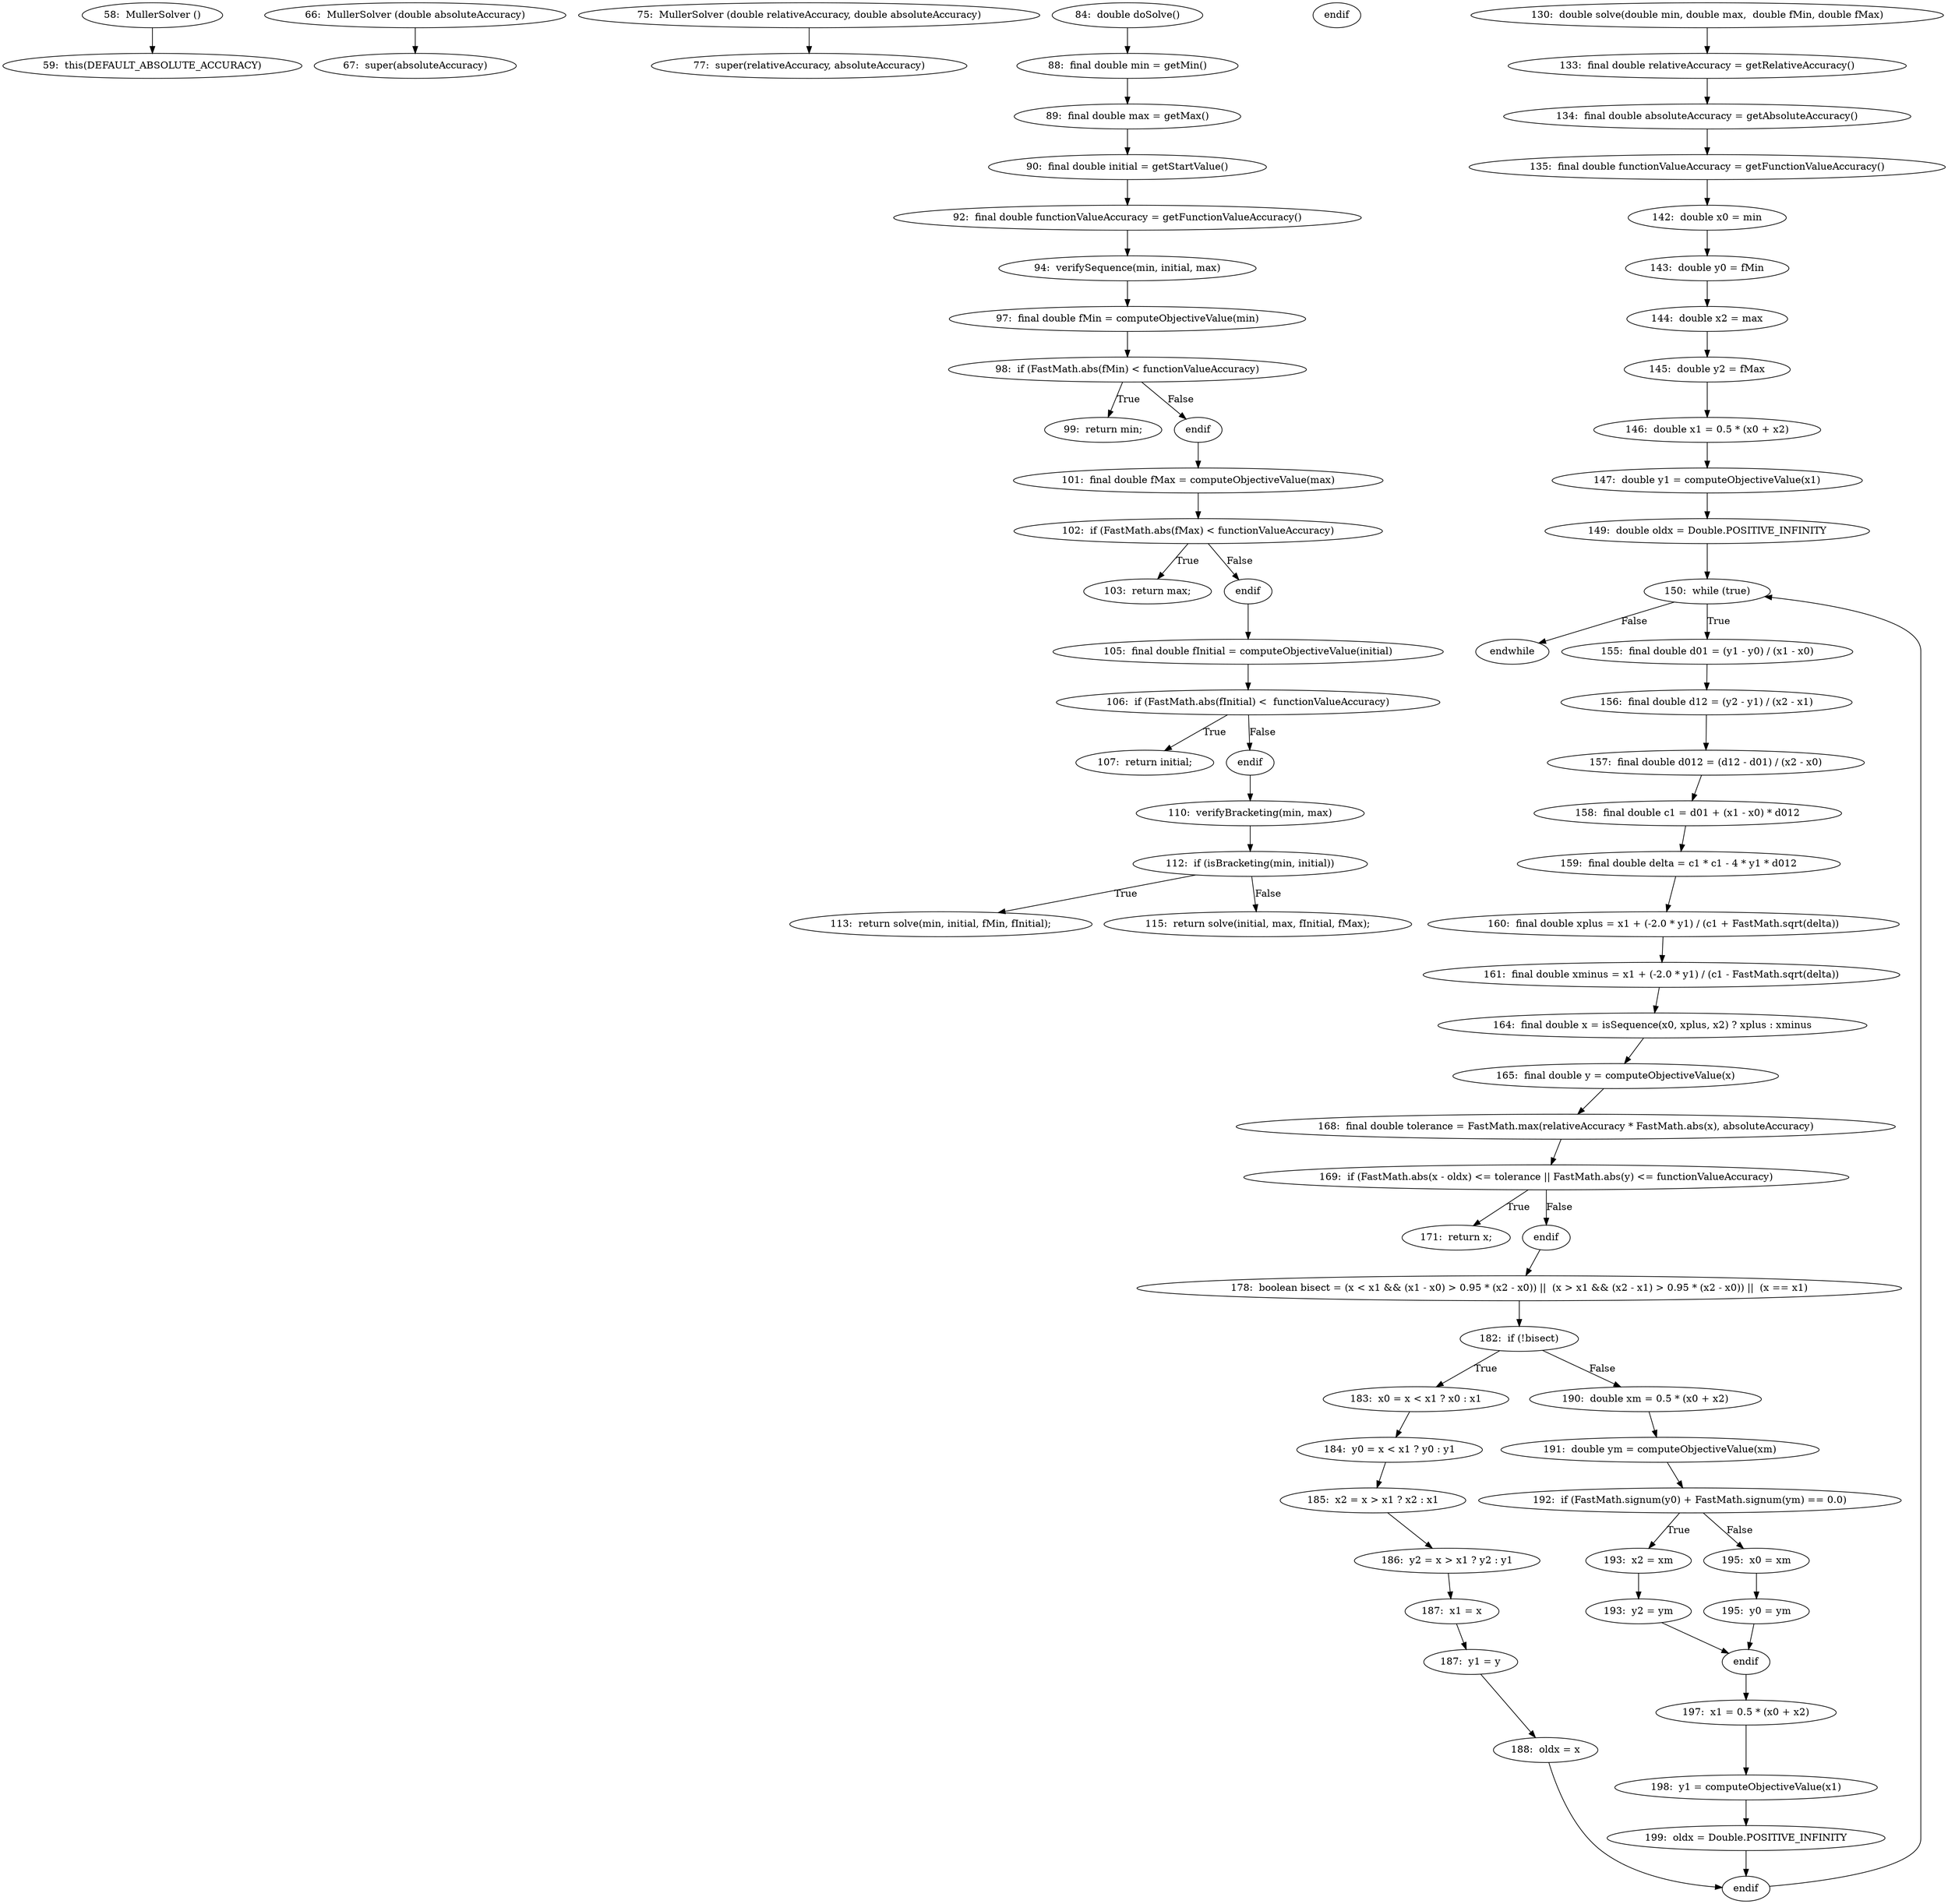 digraph MullerSolver_CFG {
  // graph-vertices
  v1  [label="58:  MullerSolver ()"];
  v2  [label="59:  this(DEFAULT_ABSOLUTE_ACCURACY)"];
  v3  [label="66:  MullerSolver (double absoluteAccuracy)"];
  v4  [label="67:  super(absoluteAccuracy)"];
  v5  [label="75:  MullerSolver (double relativeAccuracy, double absoluteAccuracy)"];
  v6  [label="77:  super(relativeAccuracy, absoluteAccuracy)"];
  v7  [label="84:  double doSolve()"];
  v8  [label="88:  final double min = getMin()"];
  v9  [label="89:  final double max = getMax()"];
  v10  [label="90:  final double initial = getStartValue()"];
  v11  [label="92:  final double functionValueAccuracy = getFunctionValueAccuracy()"];
  v12  [label="94:  verifySequence(min, initial, max)"];
  v13  [label="97:  final double fMin = computeObjectiveValue(min)"];
  v14  [label="98:  if (FastMath.abs(fMin) < functionValueAccuracy)"];
  v15  [label="99:  return min;"];
  v16  [label="endif"];
  v17  [label="101:  final double fMax = computeObjectiveValue(max)"];
  v18  [label="102:  if (FastMath.abs(fMax) < functionValueAccuracy)"];
  v19  [label="103:  return max;"];
  v20  [label="endif"];
  v21  [label="105:  final double fInitial = computeObjectiveValue(initial)"];
  v22  [label="106:  if (FastMath.abs(fInitial) <  functionValueAccuracy)"];
  v23  [label="107:  return initial;"];
  v24  [label="endif"];
  v25  [label="110:  verifyBracketing(min, max)"];
  v26  [label="112:  if (isBracketing(min, initial))"];
  v27  [label="113:  return solve(min, initial, fMin, fInitial);"];
  v28  [label="endif"];
  v29  [label="115:  return solve(initial, max, fInitial, fMax);"];
  v30  [label="130:  double solve(double min, double max,  double fMin, double fMax)"];
  v31  [label="133:  final double relativeAccuracy = getRelativeAccuracy()"];
  v32  [label="134:  final double absoluteAccuracy = getAbsoluteAccuracy()"];
  v33  [label="135:  final double functionValueAccuracy = getFunctionValueAccuracy()"];
  v34  [label="142:  double x0 = min"];
  v35  [label="143:  double y0 = fMin"];
  v36  [label="144:  double x2 = max"];
  v37  [label="145:  double y2 = fMax"];
  v38  [label="146:  double x1 = 0.5 * (x0 + x2)"];
  v39  [label="147:  double y1 = computeObjectiveValue(x1)"];
  v40  [label="149:  double oldx = Double.POSITIVE_INFINITY"];
  v41  [label="150:  while (true)"];
  v42  [label="endwhile"];
  v43  [label="155:  final double d01 = (y1 - y0) / (x1 - x0)"];
  v44  [label="156:  final double d12 = (y2 - y1) / (x2 - x1)"];
  v45  [label="157:  final double d012 = (d12 - d01) / (x2 - x0)"];
  v46  [label="158:  final double c1 = d01 + (x1 - x0) * d012"];
  v47  [label="159:  final double delta = c1 * c1 - 4 * y1 * d012"];
  v48  [label="160:  final double xplus = x1 + (-2.0 * y1) / (c1 + FastMath.sqrt(delta))"];
  v49  [label="161:  final double xminus = x1 + (-2.0 * y1) / (c1 - FastMath.sqrt(delta))"];
  v50  [label="164:  final double x = isSequence(x0, xplus, x2) ? xplus : xminus"];
  v51  [label="165:  final double y = computeObjectiveValue(x)"];
  v52  [label="168:  final double tolerance = FastMath.max(relativeAccuracy * FastMath.abs(x), absoluteAccuracy)"];
  v53  [label="169:  if (FastMath.abs(x - oldx) <= tolerance || FastMath.abs(y) <= functionValueAccuracy)"];
  v54  [label="171:  return x;"];
  v55  [label="endif"];
  v56  [label="178:  boolean bisect = (x < x1 && (x1 - x0) > 0.95 * (x2 - x0)) ||  (x > x1 && (x2 - x1) > 0.95 * (x2 - x0)) ||  (x == x1)"];
  v57  [label="182:  if (!bisect)"];
  v58  [label="183:  x0 = x < x1 ? x0 : x1"];
  v59  [label="184:  y0 = x < x1 ? y0 : y1"];
  v60  [label="185:  x2 = x > x1 ? x2 : x1"];
  v61  [label="186:  y2 = x > x1 ? y2 : y1"];
  v62  [label="187:  x1 = x"];
  v63  [label="187:  y1 = y"];
  v64  [label="188:  oldx = x"];
  v65  [label="endif"];
  v66  [label="190:  double xm = 0.5 * (x0 + x2)"];
  v67  [label="191:  double ym = computeObjectiveValue(xm)"];
  v68  [label="192:  if (FastMath.signum(y0) + FastMath.signum(ym) == 0.0)"];
  v69  [label="193:  x2 = xm"];
  v70  [label="193:  y2 = ym"];
  v71  [label="endif"];
  v72  [label="195:  x0 = xm"];
  v73  [label="195:  y0 = ym"];
  v74  [label="197:  x1 = 0.5 * (x0 + x2)"];
  v75  [label="198:  y1 = computeObjectiveValue(x1)"];
  v76  [label="199:  oldx = Double.POSITIVE_INFINITY"];
  // graph-edges
  v1 -> v2;
  v3 -> v4;
  v5 -> v6;
  v7 -> v8;
  v8 -> v9;
  v9 -> v10;
  v10 -> v11;
  v11 -> v12;
  v12 -> v13;
  v13 -> v14;
  v14 -> v15  [label="True"];
  v14 -> v16  [label="False"];
  v16 -> v17;
  v17 -> v18;
  v18 -> v19  [label="True"];
  v18 -> v20  [label="False"];
  v20 -> v21;
  v21 -> v22;
  v22 -> v23  [label="True"];
  v22 -> v24  [label="False"];
  v24 -> v25;
  v25 -> v26;
  v26 -> v27  [label="True"];
  v26 -> v29  [label="False"];
  v30 -> v31;
  v31 -> v32;
  v32 -> v33;
  v33 -> v34;
  v34 -> v35;
  v35 -> v36;
  v36 -> v37;
  v37 -> v38;
  v38 -> v39;
  v39 -> v40;
  v40 -> v41;
  v41 -> v42  [label="False"];
  v41 -> v43  [label="True"];
  v43 -> v44;
  v44 -> v45;
  v45 -> v46;
  v46 -> v47;
  v47 -> v48;
  v48 -> v49;
  v49 -> v50;
  v50 -> v51;
  v51 -> v52;
  v52 -> v53;
  v53 -> v54  [label="True"];
  v53 -> v55  [label="False"];
  v55 -> v56;
  v56 -> v57;
  v57 -> v58  [label="True"];
  v58 -> v59;
  v59 -> v60;
  v60 -> v61;
  v61 -> v62;
  v62 -> v63;
  v63 -> v64;
  v64 -> v65;
  v57 -> v66  [label="False"];
  v66 -> v67;
  v67 -> v68;
  v68 -> v69  [label="True"];
  v69 -> v70;
  v70 -> v71;
  v68 -> v72  [label="False"];
  v72 -> v73;
  v73 -> v71;
  v71 -> v74;
  v74 -> v75;
  v75 -> v76;
  v76 -> v65;
  v65 -> v41;
  // end-of-graph
}
